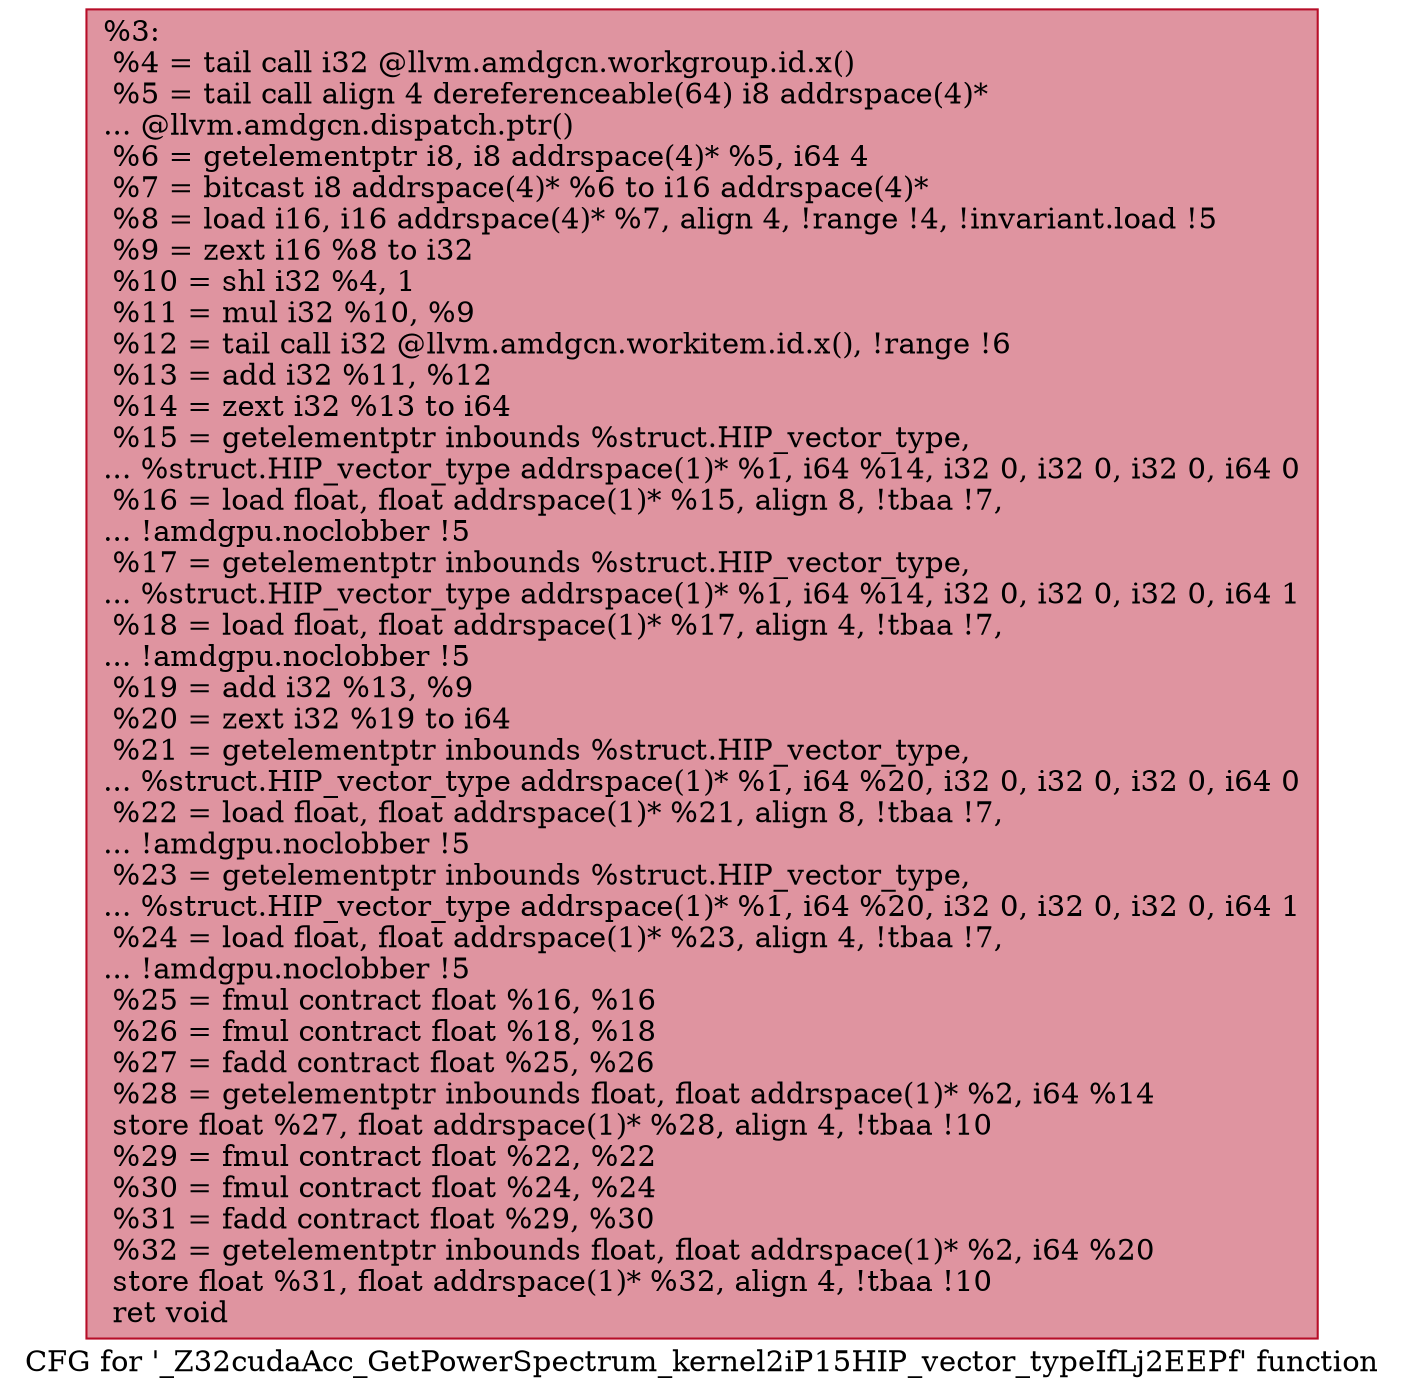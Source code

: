 digraph "CFG for '_Z32cudaAcc_GetPowerSpectrum_kernel2iP15HIP_vector_typeIfLj2EEPf' function" {
	label="CFG for '_Z32cudaAcc_GetPowerSpectrum_kernel2iP15HIP_vector_typeIfLj2EEPf' function";

	Node0x4f57d70 [shape=record,color="#b70d28ff", style=filled, fillcolor="#b70d2870",label="{%3:\l  %4 = tail call i32 @llvm.amdgcn.workgroup.id.x()\l  %5 = tail call align 4 dereferenceable(64) i8 addrspace(4)*\l... @llvm.amdgcn.dispatch.ptr()\l  %6 = getelementptr i8, i8 addrspace(4)* %5, i64 4\l  %7 = bitcast i8 addrspace(4)* %6 to i16 addrspace(4)*\l  %8 = load i16, i16 addrspace(4)* %7, align 4, !range !4, !invariant.load !5\l  %9 = zext i16 %8 to i32\l  %10 = shl i32 %4, 1\l  %11 = mul i32 %10, %9\l  %12 = tail call i32 @llvm.amdgcn.workitem.id.x(), !range !6\l  %13 = add i32 %11, %12\l  %14 = zext i32 %13 to i64\l  %15 = getelementptr inbounds %struct.HIP_vector_type,\l... %struct.HIP_vector_type addrspace(1)* %1, i64 %14, i32 0, i32 0, i32 0, i64 0\l  %16 = load float, float addrspace(1)* %15, align 8, !tbaa !7,\l... !amdgpu.noclobber !5\l  %17 = getelementptr inbounds %struct.HIP_vector_type,\l... %struct.HIP_vector_type addrspace(1)* %1, i64 %14, i32 0, i32 0, i32 0, i64 1\l  %18 = load float, float addrspace(1)* %17, align 4, !tbaa !7,\l... !amdgpu.noclobber !5\l  %19 = add i32 %13, %9\l  %20 = zext i32 %19 to i64\l  %21 = getelementptr inbounds %struct.HIP_vector_type,\l... %struct.HIP_vector_type addrspace(1)* %1, i64 %20, i32 0, i32 0, i32 0, i64 0\l  %22 = load float, float addrspace(1)* %21, align 8, !tbaa !7,\l... !amdgpu.noclobber !5\l  %23 = getelementptr inbounds %struct.HIP_vector_type,\l... %struct.HIP_vector_type addrspace(1)* %1, i64 %20, i32 0, i32 0, i32 0, i64 1\l  %24 = load float, float addrspace(1)* %23, align 4, !tbaa !7,\l... !amdgpu.noclobber !5\l  %25 = fmul contract float %16, %16\l  %26 = fmul contract float %18, %18\l  %27 = fadd contract float %25, %26\l  %28 = getelementptr inbounds float, float addrspace(1)* %2, i64 %14\l  store float %27, float addrspace(1)* %28, align 4, !tbaa !10\l  %29 = fmul contract float %22, %22\l  %30 = fmul contract float %24, %24\l  %31 = fadd contract float %29, %30\l  %32 = getelementptr inbounds float, float addrspace(1)* %2, i64 %20\l  store float %31, float addrspace(1)* %32, align 4, !tbaa !10\l  ret void\l}"];
}
